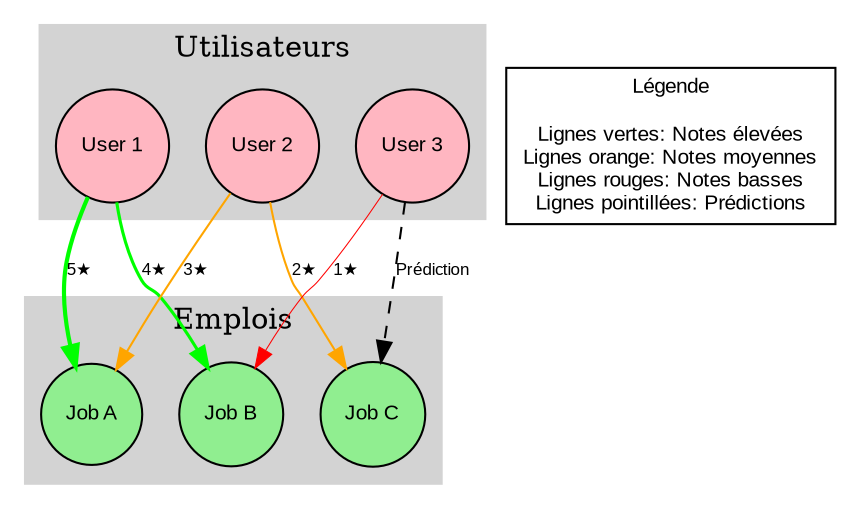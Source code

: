 digraph gcn_model {
    // Graph settings
    rankdir=TB;
    node [shape=circle, style=filled, fillcolor=lightblue, fontname="Arial", fontsize=10];
    edge [fontname="Arial", fontsize=8];
    
    // Users
    subgraph cluster_users {
        style=filled;
        color=lightgrey;
        label="Utilisateurs";
        node [fillcolor=lightpink];
        
        user1 [label="User 1"];
        user2 [label="User 2"];
        user3 [label="User 3"];
    }
    
    // Jobs
    subgraph cluster_jobs {
        style=filled;
        color=lightgrey;
        label="Emplois";
        node [fillcolor=lightgreen];
        
        job1 [label="Job A"];
        job2 [label="Job B"];
        job3 [label="Job C"];
    }
    
    // Connections representing interactions
    user1 -> job1 [label="5★", color=green, penwidth=2];
    user1 -> job2 [label="4★", color=green, penwidth=1.5];
    user2 -> job1 [label="3★", color=orange, penwidth=1];
    user2 -> job3 [label="2★", color=orange, penwidth=1];
    user3 -> job2 [label="1★", color=red, penwidth=0.5];
    user3 -> job3 [label="?", style=dashed, label="Prédiction"];
    
    // Legend
    legend [shape=box, label="Légende\n\nLignes vertes: Notes élevées\nLignes orange: Notes moyennes\nLignes rouges: Notes basses\nLignes pointillées: Prédictions", fillcolor=white];
}
